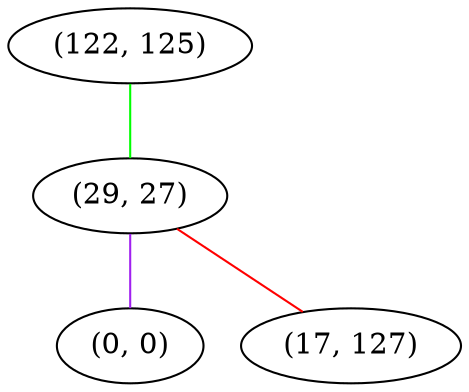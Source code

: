 graph "" {
"(122, 125)";
"(29, 27)";
"(0, 0)";
"(17, 127)";
"(122, 125)" -- "(29, 27)"  [color=green, key=0, weight=2];
"(29, 27)" -- "(0, 0)"  [color=purple, key=0, weight=4];
"(29, 27)" -- "(17, 127)"  [color=red, key=0, weight=1];
}
